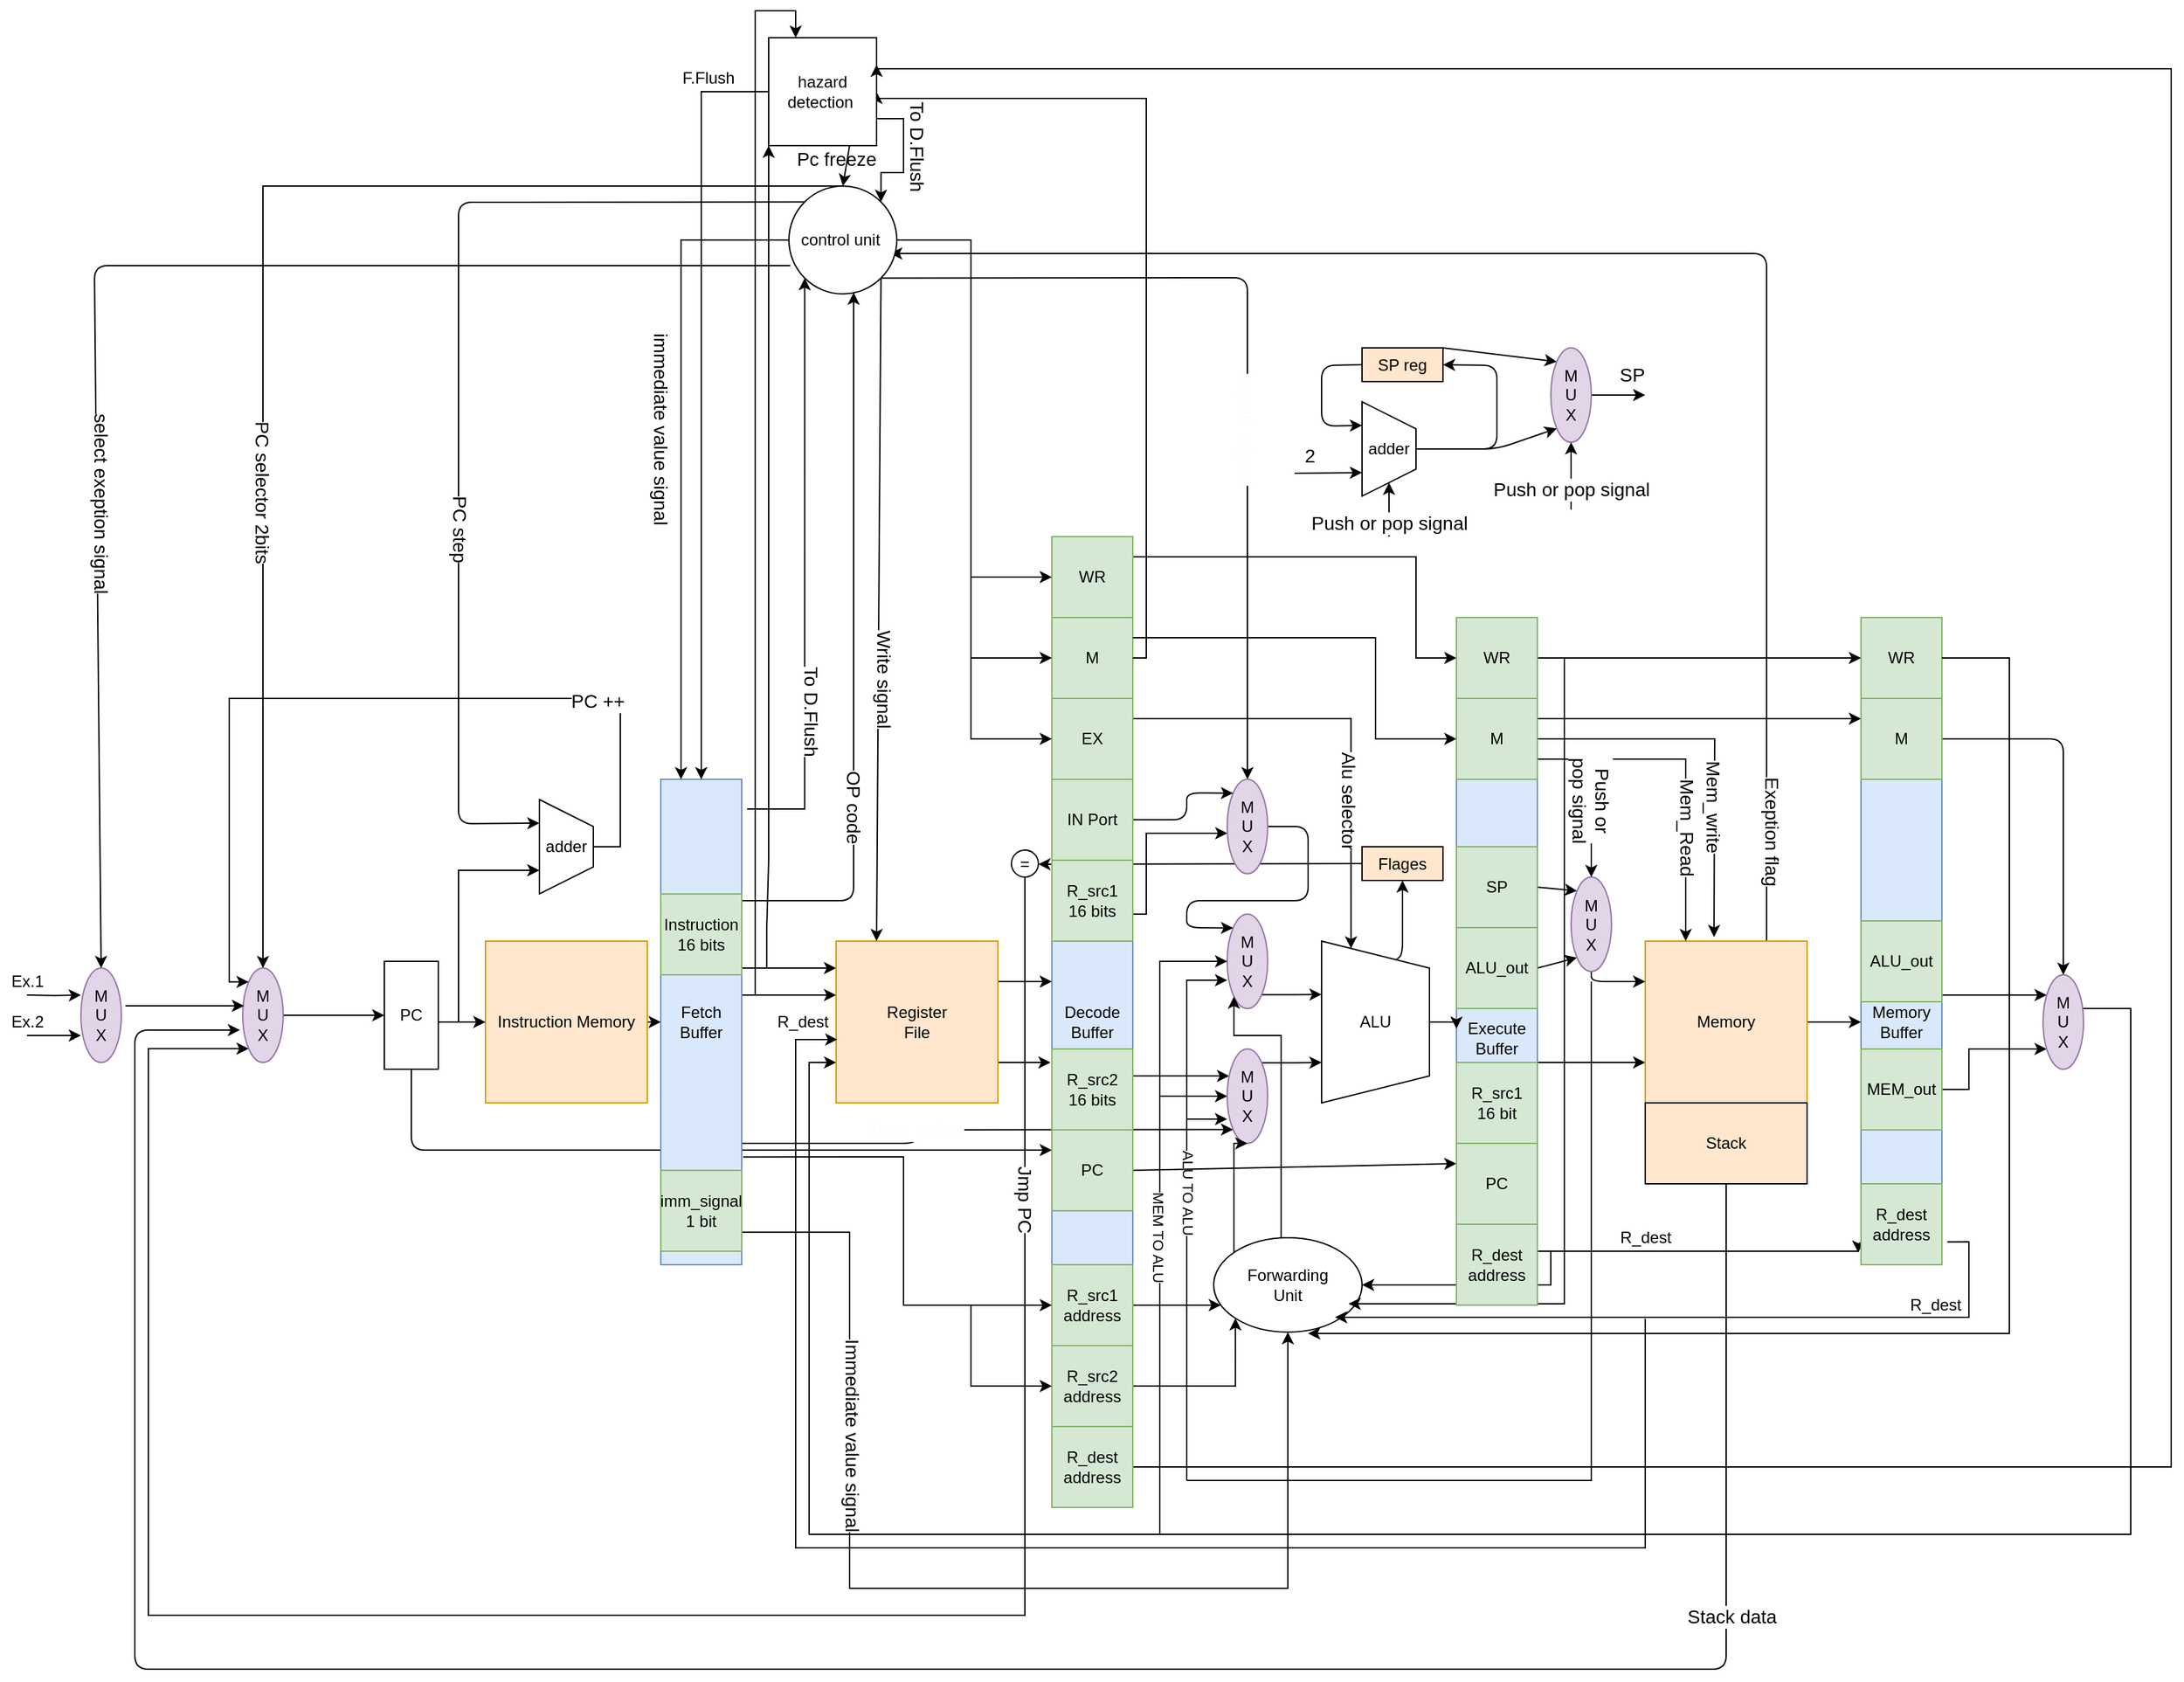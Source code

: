 <mxfile>
    <diagram id="UJL6824CqROOyuCpoqxd" name="Page-1">
        <mxGraphModel dx="753" dy="1568" grid="1" gridSize="10" guides="1" tooltips="1" connect="1" arrows="1" fold="1" page="1" pageScale="1" pageWidth="850" pageHeight="1100" background="none" math="0" shadow="0">
            <root>
                <mxCell id="0"/>
                <mxCell id="1" parent="0"/>
                <mxCell id="RfPPVsYAJoz4dsqOc-ON-9" style="edgeStyle=orthogonalEdgeStyle;rounded=0;orthogonalLoop=1;jettySize=auto;html=1;entryX=0;entryY=0.5;entryDx=0;entryDy=0;" parent="1" source="RfPPVsYAJoz4dsqOc-ON-1" target="RfPPVsYAJoz4dsqOc-ON-8" edge="1">
                    <mxGeometry relative="1" as="geometry"/>
                </mxCell>
                <mxCell id="RfPPVsYAJoz4dsqOc-ON-1" value="&lt;font color=&quot;#000000&quot;&gt;Instruction Memory&lt;/font&gt;" style="whiteSpace=wrap;html=1;aspect=fixed;fillColor=#ffe6cc;strokeColor=#d79b00;" parent="1" vertex="1">
                    <mxGeometry x="480" y="460" width="120" height="120" as="geometry"/>
                </mxCell>
                <mxCell id="RfPPVsYAJoz4dsqOc-ON-5" style="edgeStyle=orthogonalEdgeStyle;rounded=0;orthogonalLoop=1;jettySize=auto;html=1;entryX=0;entryY=0.5;entryDx=0;entryDy=0;" parent="1" source="RfPPVsYAJoz4dsqOc-ON-4" target="RfPPVsYAJoz4dsqOc-ON-1" edge="1">
                    <mxGeometry relative="1" as="geometry">
                        <Array as="points">
                            <mxPoint x="460" y="520"/>
                            <mxPoint x="460" y="520"/>
                        </Array>
                    </mxGeometry>
                </mxCell>
                <mxCell id="85" style="edgeStyle=none;html=1;exitX=1;exitY=0.5;exitDx=0;exitDy=0;entryX=0;entryY=0.25;entryDx=0;entryDy=0;" edge="1" parent="1" source="RfPPVsYAJoz4dsqOc-ON-4" target="84">
                    <mxGeometry relative="1" as="geometry">
                        <Array as="points">
                            <mxPoint x="425" y="615"/>
                        </Array>
                    </mxGeometry>
                </mxCell>
                <mxCell id="RfPPVsYAJoz4dsqOc-ON-4" value="PC" style="rounded=0;whiteSpace=wrap;html=1;direction=south;" parent="1" vertex="1">
                    <mxGeometry x="405" y="475" width="40" height="80" as="geometry"/>
                </mxCell>
                <mxCell id="RfPPVsYAJoz4dsqOc-ON-34" value="" style="edgeStyle=orthogonalEdgeStyle;rounded=0;orthogonalLoop=1;jettySize=auto;html=1;" parent="1" source="RfPPVsYAJoz4dsqOc-ON-8" target="RfPPVsYAJoz4dsqOc-ON-13" edge="1">
                    <mxGeometry relative="1" as="geometry">
                        <Array as="points">
                            <mxPoint x="720" y="480"/>
                            <mxPoint x="720" y="480"/>
                        </Array>
                    </mxGeometry>
                </mxCell>
                <mxCell id="RfPPVsYAJoz4dsqOc-ON-35" value="" style="edgeStyle=orthogonalEdgeStyle;rounded=0;orthogonalLoop=1;jettySize=auto;html=1;" parent="1" source="RfPPVsYAJoz4dsqOc-ON-8" target="RfPPVsYAJoz4dsqOc-ON-13" edge="1">
                    <mxGeometry relative="1" as="geometry">
                        <Array as="points">
                            <mxPoint x="710" y="500"/>
                            <mxPoint x="710" y="500"/>
                        </Array>
                    </mxGeometry>
                </mxCell>
                <mxCell id="eisTL26Y4feQtT8YzyBo-103" style="edgeStyle=orthogonalEdgeStyle;rounded=0;orthogonalLoop=1;jettySize=auto;html=1;exitX=1.067;exitY=0.061;exitDx=0;exitDy=0;endArrow=classic;endFill=1;entryX=0;entryY=1;entryDx=0;entryDy=0;exitPerimeter=0;" parent="1" source="RfPPVsYAJoz4dsqOc-ON-8" target="eisTL26Y4feQtT8YzyBo-77" edge="1">
                    <mxGeometry relative="1" as="geometry">
                        <mxPoint x="800" as="targetPoint"/>
                        <Array as="points">
                            <mxPoint x="717" y="362"/>
                        </Array>
                    </mxGeometry>
                </mxCell>
                <mxCell id="18" value="&lt;span style=&quot;font-size: 14px&quot;&gt;To D.Flush&lt;/span&gt;" style="edgeLabel;html=1;align=center;verticalAlign=middle;resizable=0;points=[];rotation=90;" vertex="1" connectable="0" parent="eisTL26Y4feQtT8YzyBo-103">
                    <mxGeometry x="-0.591" y="2" relative="1" as="geometry">
                        <mxPoint x="7" y="-26" as="offset"/>
                    </mxGeometry>
                </mxCell>
                <mxCell id="24" style="edgeStyle=none;html=1;exitX=1;exitY=0.25;exitDx=0;exitDy=0;entryX=0.6;entryY=0.988;entryDx=0;entryDy=0;entryPerimeter=0;" edge="1" parent="1" source="RfPPVsYAJoz4dsqOc-ON-8" target="eisTL26Y4feQtT8YzyBo-77">
                    <mxGeometry relative="1" as="geometry">
                        <Array as="points">
                            <mxPoint x="753" y="430"/>
                        </Array>
                    </mxGeometry>
                </mxCell>
                <mxCell id="25" value="&lt;font style=&quot;font-size: 14px&quot;&gt;OP code&lt;/font&gt;" style="edgeLabel;html=1;align=center;verticalAlign=middle;resizable=0;points=[];rotation=90;" vertex="1" connectable="0" parent="24">
                    <mxGeometry x="-0.386" relative="1" as="geometry">
                        <mxPoint y="11" as="offset"/>
                    </mxGeometry>
                </mxCell>
                <mxCell id="41" style="edgeStyle=none;html=1;exitX=1;exitY=0.75;exitDx=0;exitDy=0;entryX=0;entryY=1;entryDx=0;entryDy=0;" edge="1" parent="1" source="RfPPVsYAJoz4dsqOc-ON-8" target="j_qc3P-5auPdPMbNX9wX-20">
                    <mxGeometry relative="1" as="geometry">
                        <Array as="points">
                            <mxPoint x="800" y="610"/>
                            <mxPoint x="800" y="600"/>
                        </Array>
                    </mxGeometry>
                </mxCell>
                <mxCell id="57" value="&lt;font color=&quot;#fcfcfc&quot; style=&quot;font-size: 14px&quot;&gt;Imm_value&lt;/font&gt;" style="edgeLabel;html=1;align=center;verticalAlign=middle;resizable=0;points=[];" vertex="1" connectable="0" parent="41">
                    <mxGeometry x="-0.375" y="-3" relative="1" as="geometry">
                        <mxPoint x="13" y="-13" as="offset"/>
                    </mxGeometry>
                </mxCell>
                <mxCell id="RfPPVsYAJoz4dsqOc-ON-8" value="&lt;div&gt;&lt;font color=&quot;#000000&quot;&gt;Fetch&lt;/font&gt;&lt;/div&gt;&lt;div&gt;&lt;font color=&quot;#000000&quot;&gt;Buffer&lt;/font&gt;&lt;/div&gt;" style="rounded=0;whiteSpace=wrap;html=1;fillColor=#dae8fc;strokeColor=#6c8ebf;" parent="1" vertex="1">
                    <mxGeometry x="610" y="340" width="60" height="360" as="geometry"/>
                </mxCell>
                <mxCell id="j_qc3P-5auPdPMbNX9wX-24" value="" style="edgeStyle=orthogonalEdgeStyle;rounded=0;orthogonalLoop=1;jettySize=auto;html=1;" parent="1" source="RfPPVsYAJoz4dsqOc-ON-10" target="j_qc3P-5auPdPMbNX9wX-20" edge="1">
                    <mxGeometry relative="1" as="geometry">
                        <Array as="points">
                            <mxPoint x="970" y="560"/>
                            <mxPoint x="970" y="560"/>
                        </Array>
                    </mxGeometry>
                </mxCell>
                <mxCell id="j_qc3P-5auPdPMbNX9wX-25" value="" style="edgeStyle=orthogonalEdgeStyle;rounded=0;orthogonalLoop=1;jettySize=auto;html=1;" parent="1" source="RfPPVsYAJoz4dsqOc-ON-10" target="58" edge="1">
                    <mxGeometry relative="1" as="geometry">
                        <Array as="points">
                            <mxPoint x="970" y="440"/>
                            <mxPoint x="970" y="380"/>
                        </Array>
                        <mxPoint x="1010" y="390" as="targetPoint"/>
                    </mxGeometry>
                </mxCell>
                <mxCell id="RfPPVsYAJoz4dsqOc-ON-10" value="&lt;div&gt;&lt;font color=&quot;#000000&quot;&gt;Decode&lt;br&gt;&lt;/font&gt;&lt;/div&gt;&lt;div&gt;&lt;font color=&quot;#000000&quot;&gt;Buffer&lt;/font&gt;&lt;/div&gt;" style="rounded=0;whiteSpace=wrap;html=1;fillColor=#dae8fc;strokeColor=#6c8ebf;" parent="1" vertex="1">
                    <mxGeometry x="900" y="340" width="60" height="360" as="geometry"/>
                </mxCell>
                <mxCell id="j_qc3P-5auPdPMbNX9wX-48" value="" style="edgeStyle=orthogonalEdgeStyle;rounded=0;orthogonalLoop=1;jettySize=auto;html=1;" parent="1" source="RfPPVsYAJoz4dsqOc-ON-11" target="j_qc3P-5auPdPMbNX9wX-45" edge="1">
                    <mxGeometry relative="1" as="geometry">
                        <Array as="points">
                            <mxPoint x="1290" y="550"/>
                            <mxPoint x="1290" y="550"/>
                        </Array>
                    </mxGeometry>
                </mxCell>
                <mxCell id="j_qc3P-5auPdPMbNX9wX-61" style="edgeStyle=orthogonalEdgeStyle;rounded=0;orthogonalLoop=1;jettySize=auto;html=1;exitX=1;exitY=1;exitDx=0;exitDy=0;entryX=-0.033;entryY=0.975;entryDx=0;entryDy=0;entryPerimeter=0;verticalAlign=middle;" parent="1" source="RfPPVsYAJoz4dsqOc-ON-11" target="RfPPVsYAJoz4dsqOc-ON-12" edge="1">
                    <mxGeometry relative="1" as="geometry">
                        <Array as="points">
                            <mxPoint x="1260" y="690"/>
                            <mxPoint x="1498" y="690"/>
                        </Array>
                    </mxGeometry>
                </mxCell>
                <mxCell id="RfPPVsYAJoz4dsqOc-ON-11" value="&lt;div&gt;&lt;font color=&quot;#000000&quot;&gt;&lt;br&gt;&lt;/font&gt;&lt;/div&gt;&lt;div&gt;&lt;font color=&quot;#000000&quot;&gt;Execute&lt;br&gt;&lt;/font&gt;&lt;/div&gt;&lt;div&gt;&lt;font color=&quot;#000000&quot;&gt;Buffer&lt;/font&gt;&lt;/div&gt;" style="rounded=0;whiteSpace=wrap;html=1;fillColor=#dae8fc;strokeColor=#6c8ebf;" parent="1" vertex="1">
                    <mxGeometry x="1200" y="340" width="60" height="370" as="geometry"/>
                </mxCell>
                <mxCell id="j_qc3P-5auPdPMbNX9wX-68" value="" style="edgeStyle=orthogonalEdgeStyle;rounded=0;orthogonalLoop=1;jettySize=auto;html=1;exitX=1;exitY=0.5;exitDx=0;exitDy=0;" parent="1" source="78" target="j_qc3P-5auPdPMbNX9wX-67" edge="1">
                    <mxGeometry relative="1" as="geometry">
                        <Array as="points">
                            <mxPoint x="1580" y="570"/>
                            <mxPoint x="1580" y="540"/>
                        </Array>
                    </mxGeometry>
                </mxCell>
                <mxCell id="j_qc3P-5auPdPMbNX9wX-69" value="" style="edgeStyle=orthogonalEdgeStyle;rounded=0;orthogonalLoop=1;jettySize=auto;html=1;" parent="1" source="RfPPVsYAJoz4dsqOc-ON-12" target="j_qc3P-5auPdPMbNX9wX-67" edge="1">
                    <mxGeometry relative="1" as="geometry">
                        <Array as="points">
                            <mxPoint x="1590" y="500"/>
                            <mxPoint x="1590" y="500"/>
                        </Array>
                    </mxGeometry>
                </mxCell>
                <mxCell id="RfPPVsYAJoz4dsqOc-ON-12" value="&lt;div&gt;&lt;font color=&quot;#000000&quot;&gt;Memory&lt;/font&gt;&lt;/div&gt;&lt;div&gt;&lt;font color=&quot;#000000&quot;&gt;Buffer&lt;/font&gt;&lt;/div&gt;" style="rounded=0;whiteSpace=wrap;html=1;fillColor=#dae8fc;strokeColor=#6c8ebf;" parent="1" vertex="1">
                    <mxGeometry x="1500" y="340" width="60" height="360" as="geometry"/>
                </mxCell>
                <mxCell id="RfPPVsYAJoz4dsqOc-ON-15" style="edgeStyle=orthogonalEdgeStyle;rounded=0;orthogonalLoop=1;jettySize=auto;html=1;exitX=1;exitY=0.75;exitDx=0;exitDy=0;" parent="1" source="RfPPVsYAJoz4dsqOc-ON-13" edge="1">
                    <mxGeometry relative="1" as="geometry">
                        <mxPoint x="899" y="550" as="targetPoint"/>
                    </mxGeometry>
                </mxCell>
                <mxCell id="RfPPVsYAJoz4dsqOc-ON-16" style="edgeStyle=orthogonalEdgeStyle;rounded=0;orthogonalLoop=1;jettySize=auto;html=1;exitX=1;exitY=0.25;exitDx=0;exitDy=0;" parent="1" source="RfPPVsYAJoz4dsqOc-ON-13" edge="1">
                    <mxGeometry relative="1" as="geometry">
                        <mxPoint x="900" y="490" as="targetPoint"/>
                    </mxGeometry>
                </mxCell>
                <mxCell id="eisTL26Y4feQtT8YzyBo-145" style="edgeStyle=orthogonalEdgeStyle;rounded=0;orthogonalLoop=1;jettySize=auto;html=1;endArrow=classic;endFill=1;entryX=0;entryY=0.75;entryDx=0;entryDy=0;" parent="1" source="j_qc3P-5auPdPMbNX9wX-67" target="RfPPVsYAJoz4dsqOc-ON-13" edge="1">
                    <mxGeometry relative="1" as="geometry">
                        <mxPoint x="1700" y="510" as="sourcePoint"/>
                        <Array as="points">
                            <mxPoint x="1700" y="510"/>
                            <mxPoint x="1700" y="900"/>
                            <mxPoint x="720" y="900"/>
                            <mxPoint x="720" y="550"/>
                        </Array>
                    </mxGeometry>
                </mxCell>
                <mxCell id="RfPPVsYAJoz4dsqOc-ON-13" value="&lt;div&gt;&lt;font color=&quot;#000000&quot;&gt;Register&lt;/font&gt;&lt;/div&gt;&lt;div&gt;&lt;font color=&quot;#000000&quot;&gt; File&lt;/font&gt;&lt;/div&gt;" style="whiteSpace=wrap;html=1;aspect=fixed;fillColor=#ffe6cc;strokeColor=#d79b00;" parent="1" vertex="1">
                    <mxGeometry x="740" y="460" width="120" height="120" as="geometry"/>
                </mxCell>
                <mxCell id="j_qc3P-5auPdPMbNX9wX-4" value="=" style="ellipse;whiteSpace=wrap;html=1;aspect=fixed;" parent="1" vertex="1">
                    <mxGeometry x="870" y="392.5" width="20" height="20" as="geometry"/>
                </mxCell>
                <mxCell id="eisTL26Y4feQtT8YzyBo-121" style="edgeStyle=orthogonalEdgeStyle;rounded=0;orthogonalLoop=1;jettySize=auto;html=1;exitX=1;exitY=0.933;exitDx=0;exitDy=0;endArrow=classic;endFill=1;entryX=0.5;entryY=1;entryDx=0;entryDy=0;exitPerimeter=0;" parent="1" source="RfPPVsYAJoz4dsqOc-ON-8" target="j_qc3P-5auPdPMbNX9wX-28" edge="1">
                    <mxGeometry relative="1" as="geometry">
                        <mxPoint x="1080" y="860" as="targetPoint"/>
                        <Array as="points">
                            <mxPoint x="750" y="676"/>
                            <mxPoint x="750" y="940"/>
                            <mxPoint x="1075" y="940"/>
                        </Array>
                    </mxGeometry>
                </mxCell>
                <mxCell id="17" value="&lt;font style=&quot;font-size: 14px&quot;&gt;Immediate value signal&lt;/font&gt;" style="edgeLabel;html=1;align=center;verticalAlign=middle;resizable=0;points=[];rotation=90;" vertex="1" connectable="0" parent="eisTL26Y4feQtT8YzyBo-121">
                    <mxGeometry x="-0.795" y="-2" relative="1" as="geometry">
                        <mxPoint x="4" y="142" as="offset"/>
                    </mxGeometry>
                </mxCell>
                <mxCell id="eisTL26Y4feQtT8YzyBo-161" style="edgeStyle=orthogonalEdgeStyle;rounded=0;orthogonalLoop=1;jettySize=auto;html=1;exitX=1;exitY=0.25;exitDx=0;exitDy=0;entryX=0;entryY=0.75;entryDx=0;entryDy=0;endArrow=classic;endFill=1;" parent="1" source="j_qc3P-5auPdPMbNX9wX-14" target="j_qc3P-5auPdPMbNX9wX-18" edge="1">
                    <mxGeometry relative="1" as="geometry"/>
                </mxCell>
                <mxCell id="50" value="&lt;font style=&quot;font-size: 14px&quot;&gt;Alu selector&lt;/font&gt;" style="edgeLabel;html=1;align=center;verticalAlign=middle;resizable=0;points=[];rotation=90;" vertex="1" connectable="0" parent="eisTL26Y4feQtT8YzyBo-161">
                    <mxGeometry x="0.371" y="-3" relative="1" as="geometry">
                        <mxPoint x="1" y="-6" as="offset"/>
                    </mxGeometry>
                </mxCell>
                <mxCell id="j_qc3P-5auPdPMbNX9wX-14" value="&lt;font color=&quot;#000000&quot;&gt;EX&lt;/font&gt;" style="whiteSpace=wrap;html=1;aspect=fixed;fillColor=#d5e8d4;strokeColor=#82b366;" parent="1" vertex="1">
                    <mxGeometry x="900" y="280" width="60" height="60" as="geometry"/>
                </mxCell>
                <mxCell id="eisTL26Y4feQtT8YzyBo-57" style="edgeStyle=orthogonalEdgeStyle;rounded=0;orthogonalLoop=1;jettySize=auto;html=1;exitX=1;exitY=0.25;exitDx=0;exitDy=0;endArrow=classic;endFill=1;entryX=0;entryY=0.5;entryDx=0;entryDy=0;" parent="1" source="j_qc3P-5auPdPMbNX9wX-15" target="j_qc3P-5auPdPMbNX9wX-53" edge="1">
                    <mxGeometry relative="1" as="geometry">
                        <mxPoint x="1041.447" y="120" as="targetPoint"/>
                        <Array as="points">
                            <mxPoint x="1170" y="175"/>
                            <mxPoint x="1170" y="250"/>
                        </Array>
                    </mxGeometry>
                </mxCell>
                <mxCell id="j_qc3P-5auPdPMbNX9wX-15" value="&lt;font color=&quot;#000000&quot;&gt;WR&lt;/font&gt;" style="whiteSpace=wrap;html=1;aspect=fixed;fillColor=#d5e8d4;strokeColor=#82b366;" parent="1" vertex="1">
                    <mxGeometry x="900" y="160" width="60" height="60" as="geometry"/>
                </mxCell>
                <mxCell id="j_qc3P-5auPdPMbNX9wX-16" value="&lt;font color=&quot;#000000&quot;&gt;M&lt;/font&gt;" style="whiteSpace=wrap;html=1;aspect=fixed;fillColor=#d5e8d4;strokeColor=#82b366;" parent="1" vertex="1">
                    <mxGeometry x="900" y="220" width="60" height="60" as="geometry"/>
                </mxCell>
                <mxCell id="j_qc3P-5auPdPMbNX9wX-46" value="" style="edgeStyle=orthogonalEdgeStyle;rounded=0;orthogonalLoop=1;jettySize=auto;html=1;" parent="1" source="j_qc3P-5auPdPMbNX9wX-18" target="RfPPVsYAJoz4dsqOc-ON-11" edge="1">
                    <mxGeometry relative="1" as="geometry"/>
                </mxCell>
                <mxCell id="30" style="edgeStyle=none;html=1;exitX=0;exitY=0.25;exitDx=0;exitDy=0;entryX=0.5;entryY=1;entryDx=0;entryDy=0;" edge="1" parent="1" source="j_qc3P-5auPdPMbNX9wX-18" target="29">
                    <mxGeometry relative="1" as="geometry">
                        <Array as="points">
                            <mxPoint x="1160" y="470"/>
                        </Array>
                    </mxGeometry>
                </mxCell>
                <mxCell id="j_qc3P-5auPdPMbNX9wX-18" value="ALU" style="shape=trapezoid;perimeter=trapezoidPerimeter;whiteSpace=wrap;html=1;fixedSize=1;direction=south;" parent="1" vertex="1">
                    <mxGeometry x="1100" y="460" width="80" height="120" as="geometry"/>
                </mxCell>
                <mxCell id="eisTL26Y4feQtT8YzyBo-156" style="edgeStyle=orthogonalEdgeStyle;rounded=0;orthogonalLoop=1;jettySize=auto;html=1;exitX=1;exitY=1;exitDx=0;exitDy=0;entryX=0.33;entryY=1;entryDx=0;entryDy=0;entryPerimeter=0;endArrow=classic;endFill=1;" parent="1" source="j_qc3P-5auPdPMbNX9wX-19" target="j_qc3P-5auPdPMbNX9wX-18" edge="1">
                    <mxGeometry relative="1" as="geometry"/>
                </mxCell>
                <mxCell id="j_qc3P-5auPdPMbNX9wX-19" value="&lt;div&gt;&lt;font color=&quot;#000000&quot;&gt;M&lt;/font&gt;&lt;/div&gt;&lt;div&gt;&lt;font color=&quot;#000000&quot;&gt;U&lt;/font&gt;&lt;/div&gt;&lt;div&gt;&lt;font color=&quot;#000000&quot;&gt;X&lt;/font&gt;&lt;/div&gt;" style="ellipse;whiteSpace=wrap;html=1;fillColor=#e1d5e7;strokeColor=#9673a6;" parent="1" vertex="1">
                    <mxGeometry x="1030" y="440" width="30" height="70" as="geometry"/>
                </mxCell>
                <mxCell id="eisTL26Y4feQtT8YzyBo-154" style="edgeStyle=orthogonalEdgeStyle;rounded=0;orthogonalLoop=1;jettySize=auto;html=1;exitX=1;exitY=0;exitDx=0;exitDy=0;entryX=0.75;entryY=1;entryDx=0;entryDy=0;endArrow=classic;endFill=1;" parent="1" source="j_qc3P-5auPdPMbNX9wX-20" target="j_qc3P-5auPdPMbNX9wX-18" edge="1">
                    <mxGeometry relative="1" as="geometry"/>
                </mxCell>
                <mxCell id="j_qc3P-5auPdPMbNX9wX-20" value="&lt;div&gt;&lt;font color=&quot;#000000&quot;&gt;M&lt;/font&gt;&lt;/div&gt;&lt;div&gt;&lt;font color=&quot;#000000&quot;&gt;U&lt;/font&gt;&lt;/div&gt;&lt;div&gt;&lt;font color=&quot;#000000&quot;&gt;X&lt;/font&gt;&lt;/div&gt;" style="ellipse;whiteSpace=wrap;html=1;fillColor=#e1d5e7;strokeColor=#9673a6;" parent="1" vertex="1">
                    <mxGeometry x="1030" y="540" width="30" height="70" as="geometry"/>
                </mxCell>
                <mxCell id="j_qc3P-5auPdPMbNX9wX-29" style="edgeStyle=orthogonalEdgeStyle;rounded=0;orthogonalLoop=1;jettySize=auto;html=1;exitX=0.5;exitY=0;exitDx=0;exitDy=0;" parent="1" source="j_qc3P-5auPdPMbNX9wX-28" target="j_qc3P-5auPdPMbNX9wX-19" edge="1">
                    <mxGeometry relative="1" as="geometry">
                        <Array as="points">
                            <mxPoint x="1070" y="680"/>
                            <mxPoint x="1070" y="530"/>
                            <mxPoint x="1035" y="530"/>
                        </Array>
                    </mxGeometry>
                </mxCell>
                <mxCell id="j_qc3P-5auPdPMbNX9wX-30" style="edgeStyle=orthogonalEdgeStyle;rounded=0;orthogonalLoop=1;jettySize=auto;html=1;exitX=0;exitY=0;exitDx=0;exitDy=0;entryX=0.5;entryY=1;entryDx=0;entryDy=0;" parent="1" source="j_qc3P-5auPdPMbNX9wX-28" target="j_qc3P-5auPdPMbNX9wX-20" edge="1">
                    <mxGeometry relative="1" as="geometry">
                        <Array as="points">
                            <mxPoint x="1035" y="690"/>
                        </Array>
                    </mxGeometry>
                </mxCell>
                <mxCell id="j_qc3P-5auPdPMbNX9wX-28" value="&lt;div&gt;Forwarding&lt;/div&gt;&lt;div&gt;Unit&lt;br&gt;&lt;/div&gt;" style="ellipse;whiteSpace=wrap;html=1;" parent="1" vertex="1">
                    <mxGeometry x="1020" y="680" width="110" height="70" as="geometry"/>
                </mxCell>
                <mxCell id="j_qc3P-5auPdPMbNX9wX-32" value="" style="endArrow=none;html=1;rounded=0;" parent="1" edge="1">
                    <mxGeometry width="50" height="50" relative="1" as="geometry">
                        <mxPoint x="1000" y="860" as="sourcePoint"/>
                        <mxPoint x="1300" y="490" as="targetPoint"/>
                        <Array as="points">
                            <mxPoint x="1300" y="860"/>
                        </Array>
                    </mxGeometry>
                </mxCell>
                <mxCell id="j_qc3P-5auPdPMbNX9wX-33" value="" style="endArrow=classic;html=1;rounded=0;entryX=0;entryY=0.5;entryDx=0;entryDy=0;" parent="1" target="j_qc3P-5auPdPMbNX9wX-19" edge="1">
                    <mxGeometry width="50" height="50" relative="1" as="geometry">
                        <mxPoint x="980" y="900" as="sourcePoint"/>
                        <mxPoint x="980" y="480" as="targetPoint"/>
                        <Array as="points">
                            <mxPoint x="980" y="520"/>
                            <mxPoint x="980" y="475"/>
                        </Array>
                    </mxGeometry>
                </mxCell>
                <mxCell id="19" value="MEM TO ALU" style="edgeLabel;html=1;align=center;verticalAlign=middle;resizable=0;points=[];rotation=90;" vertex="1" connectable="0" parent="j_qc3P-5auPdPMbNX9wX-33">
                    <mxGeometry x="-0.07" y="1" relative="1" as="geometry">
                        <mxPoint as="offset"/>
                    </mxGeometry>
                </mxCell>
                <mxCell id="j_qc3P-5auPdPMbNX9wX-34" value="" style="endArrow=classic;html=1;rounded=0;entryX=0;entryY=0.5;entryDx=0;entryDy=0;" parent="1" target="j_qc3P-5auPdPMbNX9wX-20" edge="1">
                    <mxGeometry width="50" height="50" relative="1" as="geometry">
                        <mxPoint x="980" y="575" as="sourcePoint"/>
                        <mxPoint x="1120" y="580" as="targetPoint"/>
                    </mxGeometry>
                </mxCell>
                <mxCell id="j_qc3P-5auPdPMbNX9wX-36" value="" style="endArrow=classic;html=1;rounded=0;entryX=0;entryY=0.7;entryDx=0;entryDy=0;entryPerimeter=0;" parent="1" target="j_qc3P-5auPdPMbNX9wX-19" edge="1">
                    <mxGeometry width="50" height="50" relative="1" as="geometry">
                        <mxPoint x="1000" y="860" as="sourcePoint"/>
                        <mxPoint x="1000" y="490" as="targetPoint"/>
                        <Array as="points">
                            <mxPoint x="1000" y="489"/>
                        </Array>
                    </mxGeometry>
                </mxCell>
                <mxCell id="20" value="ALU TO ALU" style="edgeLabel;html=1;align=center;verticalAlign=middle;resizable=0;points=[];rotation=90;" vertex="1" connectable="0" parent="j_qc3P-5auPdPMbNX9wX-36">
                    <mxGeometry x="0.067" y="-1" relative="1" as="geometry">
                        <mxPoint as="offset"/>
                    </mxGeometry>
                </mxCell>
                <mxCell id="j_qc3P-5auPdPMbNX9wX-37" value="" style="endArrow=classic;html=1;rounded=0;entryX=0;entryY=0.743;entryDx=0;entryDy=0;entryPerimeter=0;" parent="1" target="j_qc3P-5auPdPMbNX9wX-20" edge="1">
                    <mxGeometry width="50" height="50" relative="1" as="geometry">
                        <mxPoint x="1000" y="592" as="sourcePoint"/>
                        <mxPoint x="1020" y="600" as="targetPoint"/>
                    </mxGeometry>
                </mxCell>
                <mxCell id="j_qc3P-5auPdPMbNX9wX-43" style="edgeStyle=orthogonalEdgeStyle;rounded=0;orthogonalLoop=1;jettySize=auto;html=1;exitX=1;exitY=0.5;exitDx=0;exitDy=0;entryX=0;entryY=1;entryDx=0;entryDy=0;" parent="1" source="j_qc3P-5auPdPMbNX9wX-39" target="j_qc3P-5auPdPMbNX9wX-28" edge="1">
                    <mxGeometry relative="1" as="geometry"/>
                </mxCell>
                <mxCell id="j_qc3P-5auPdPMbNX9wX-39" value="&lt;font color=&quot;#000000&quot;&gt;R_src2&lt;br&gt;&lt;/font&gt;&lt;span style=&quot;color: rgb(0 , 0 , 0)&quot;&gt;address&lt;/span&gt;&lt;font color=&quot;#000000&quot;&gt;&lt;br&gt;&lt;/font&gt;" style="whiteSpace=wrap;html=1;aspect=fixed;fillColor=#d5e8d4;strokeColor=#82b366;" parent="1" vertex="1">
                    <mxGeometry x="900" y="760" width="60" height="60" as="geometry"/>
                </mxCell>
                <mxCell id="j_qc3P-5auPdPMbNX9wX-42" value="" style="edgeStyle=orthogonalEdgeStyle;rounded=0;orthogonalLoop=1;jettySize=auto;html=1;" parent="1" source="j_qc3P-5auPdPMbNX9wX-40" target="j_qc3P-5auPdPMbNX9wX-28" edge="1">
                    <mxGeometry relative="1" as="geometry">
                        <Array as="points">
                            <mxPoint x="1020" y="740"/>
                            <mxPoint x="1020" y="740"/>
                        </Array>
                    </mxGeometry>
                </mxCell>
                <mxCell id="j_qc3P-5auPdPMbNX9wX-40" value="&lt;font color=&quot;#000000&quot;&gt;R_src1&lt;br&gt;address&lt;br&gt;&lt;/font&gt;" style="whiteSpace=wrap;html=1;aspect=fixed;fillColor=#d5e8d4;strokeColor=#82b366;" parent="1" vertex="1">
                    <mxGeometry x="900" y="700" width="60" height="60" as="geometry"/>
                </mxCell>
                <mxCell id="j_qc3P-5auPdPMbNX9wX-41" value="" style="endArrow=classic;html=1;rounded=0;entryX=0;entryY=0.5;entryDx=0;entryDy=0;exitX=1.017;exitY=0.778;exitDx=0;exitDy=0;exitPerimeter=0;" parent="1" source="RfPPVsYAJoz4dsqOc-ON-8" target="j_qc3P-5auPdPMbNX9wX-40" edge="1">
                    <mxGeometry width="50" height="50" relative="1" as="geometry">
                        <mxPoint x="710" y="620" as="sourcePoint"/>
                        <mxPoint x="1020" y="670" as="targetPoint"/>
                        <Array as="points">
                            <mxPoint x="790" y="620"/>
                            <mxPoint x="790" y="730"/>
                        </Array>
                    </mxGeometry>
                </mxCell>
                <mxCell id="j_qc3P-5auPdPMbNX9wX-44" value="" style="endArrow=classic;html=1;rounded=0;entryX=0;entryY=0.5;entryDx=0;entryDy=0;" parent="1" target="j_qc3P-5auPdPMbNX9wX-39" edge="1">
                    <mxGeometry width="50" height="50" relative="1" as="geometry">
                        <mxPoint x="840" y="730" as="sourcePoint"/>
                        <mxPoint x="1020" y="670" as="targetPoint"/>
                        <Array as="points">
                            <mxPoint x="840" y="790"/>
                        </Array>
                    </mxGeometry>
                </mxCell>
                <mxCell id="j_qc3P-5auPdPMbNX9wX-49" value="" style="edgeStyle=orthogonalEdgeStyle;rounded=0;orthogonalLoop=1;jettySize=auto;html=1;" parent="1" source="j_qc3P-5auPdPMbNX9wX-45" target="RfPPVsYAJoz4dsqOc-ON-12" edge="1">
                    <mxGeometry relative="1" as="geometry"/>
                </mxCell>
                <mxCell id="48" style="edgeStyle=none;html=1;exitX=0.75;exitY=0;exitDx=0;exitDy=0;entryX=0.938;entryY=0.625;entryDx=0;entryDy=0;entryPerimeter=0;" edge="1" parent="1" source="j_qc3P-5auPdPMbNX9wX-45" target="eisTL26Y4feQtT8YzyBo-77">
                    <mxGeometry relative="1" as="geometry">
                        <Array as="points">
                            <mxPoint x="1430" y="-50"/>
                            <mxPoint x="1410" y="-50"/>
                        </Array>
                    </mxGeometry>
                </mxCell>
                <mxCell id="49" value="&lt;font style=&quot;font-size: 14px&quot;&gt;Exeption flag&lt;/font&gt;" style="edgeLabel;html=1;align=center;verticalAlign=middle;resizable=0;points=[];rotation=90;" vertex="1" connectable="0" parent="48">
                    <mxGeometry x="-0.821" y="-4" relative="1" as="geometry">
                        <mxPoint y="22" as="offset"/>
                    </mxGeometry>
                </mxCell>
                <mxCell id="j_qc3P-5auPdPMbNX9wX-45" value="&lt;font color=&quot;#000000&quot;&gt;Memory&lt;/font&gt;" style="whiteSpace=wrap;html=1;aspect=fixed;fillColor=#ffe6cc;strokeColor=#d79b00;" parent="1" vertex="1">
                    <mxGeometry x="1340" y="460" width="120" height="120" as="geometry"/>
                </mxCell>
                <mxCell id="j_qc3P-5auPdPMbNX9wX-56" value="" style="edgeStyle=orthogonalEdgeStyle;rounded=0;orthogonalLoop=1;jettySize=auto;html=1;" parent="1" source="j_qc3P-5auPdPMbNX9wX-53" target="j_qc3P-5auPdPMbNX9wX-55" edge="1">
                    <mxGeometry relative="1" as="geometry"/>
                </mxCell>
                <mxCell id="j_qc3P-5auPdPMbNX9wX-53" value="&lt;font color=&quot;#000000&quot;&gt;WR&lt;/font&gt;" style="whiteSpace=wrap;html=1;aspect=fixed;fillColor=#d5e8d4;strokeColor=#82b366;" parent="1" vertex="1">
                    <mxGeometry x="1200" y="220" width="60" height="60" as="geometry"/>
                </mxCell>
                <mxCell id="j_qc3P-5auPdPMbNX9wX-55" value="&lt;font color=&quot;#000000&quot;&gt;WR&lt;/font&gt;" style="whiteSpace=wrap;html=1;aspect=fixed;fillColor=#d5e8d4;strokeColor=#82b366;" parent="1" vertex="1">
                    <mxGeometry x="1500" y="220" width="60" height="60" as="geometry"/>
                </mxCell>
                <mxCell id="eisTL26Y4feQtT8YzyBo-124" style="edgeStyle=orthogonalEdgeStyle;rounded=0;orthogonalLoop=1;jettySize=auto;html=1;exitX=1;exitY=0.5;exitDx=0;exitDy=0;endArrow=classic;endFill=1;" parent="1" source="j_qc3P-5auPdPMbNX9wX-57" edge="1">
                    <mxGeometry relative="1" as="geometry">
                        <mxPoint x="1391" y="457" as="targetPoint"/>
                    </mxGeometry>
                </mxCell>
                <mxCell id="45" value="&lt;font style=&quot;font-size: 14px&quot;&gt;Mem_write&lt;/font&gt;" style="edgeLabel;html=1;align=center;verticalAlign=middle;resizable=0;points=[];rotation=90;" vertex="1" connectable="0" parent="eisTL26Y4feQtT8YzyBo-124">
                    <mxGeometry x="0.302" y="-1" relative="1" as="geometry">
                        <mxPoint as="offset"/>
                    </mxGeometry>
                </mxCell>
                <mxCell id="eisTL26Y4feQtT8YzyBo-125" style="edgeStyle=orthogonalEdgeStyle;rounded=0;orthogonalLoop=1;jettySize=auto;html=1;exitX=1;exitY=0.75;exitDx=0;exitDy=0;endArrow=classic;endFill=1;entryX=0.25;entryY=0;entryDx=0;entryDy=0;" parent="1" source="j_qc3P-5auPdPMbNX9wX-57" target="j_qc3P-5auPdPMbNX9wX-45" edge="1">
                    <mxGeometry relative="1" as="geometry">
                        <mxPoint x="1330" y="460" as="targetPoint"/>
                        <Array as="points">
                            <mxPoint x="1370" y="325"/>
                        </Array>
                    </mxGeometry>
                </mxCell>
                <mxCell id="44" value="&lt;font style=&quot;font-size: 14px&quot;&gt;Mem_Read&lt;/font&gt;" style="edgeLabel;html=1;align=center;verticalAlign=middle;resizable=0;points=[];rotation=90;" vertex="1" connectable="0" parent="eisTL26Y4feQtT8YzyBo-125">
                    <mxGeometry x="0.102" y="1" relative="1" as="geometry">
                        <mxPoint y="25" as="offset"/>
                    </mxGeometry>
                </mxCell>
                <mxCell id="82" style="edgeStyle=none;html=1;exitX=1;exitY=0.25;exitDx=0;exitDy=0;entryX=0;entryY=0.25;entryDx=0;entryDy=0;" edge="1" parent="1" source="j_qc3P-5auPdPMbNX9wX-57" target="81">
                    <mxGeometry relative="1" as="geometry"/>
                </mxCell>
                <mxCell id="j_qc3P-5auPdPMbNX9wX-57" value="&lt;font color=&quot;#000000&quot;&gt;M&lt;/font&gt;" style="whiteSpace=wrap;html=1;aspect=fixed;fillColor=#d5e8d4;strokeColor=#82b366;" parent="1" vertex="1">
                    <mxGeometry x="1200" y="280" width="60" height="60" as="geometry"/>
                </mxCell>
                <mxCell id="j_qc3P-5auPdPMbNX9wX-59" value="" style="endArrow=classic;html=1;rounded=0;" parent="1" edge="1">
                    <mxGeometry width="50" height="50" relative="1" as="geometry">
                        <mxPoint x="1280" y="250" as="sourcePoint"/>
                        <mxPoint x="1120" y="729" as="targetPoint"/>
                        <Array as="points">
                            <mxPoint x="1280" y="729"/>
                        </Array>
                    </mxGeometry>
                </mxCell>
                <mxCell id="j_qc3P-5auPdPMbNX9wX-62" value="" style="endArrow=classic;html=1;rounded=0;entryX=1;entryY=0.5;entryDx=0;entryDy=0;" parent="1" target="j_qc3P-5auPdPMbNX9wX-28" edge="1">
                    <mxGeometry width="50" height="50" relative="1" as="geometry">
                        <mxPoint x="1270" y="690" as="sourcePoint"/>
                        <mxPoint x="1240" y="570" as="targetPoint"/>
                        <Array as="points">
                            <mxPoint x="1270" y="715"/>
                        </Array>
                    </mxGeometry>
                </mxCell>
                <mxCell id="j_qc3P-5auPdPMbNX9wX-63" value="" style="endArrow=classic;html=1;rounded=0;exitX=1.067;exitY=0.953;exitDx=0;exitDy=0;exitPerimeter=0;" parent="1" source="RfPPVsYAJoz4dsqOc-ON-12" edge="1">
                    <mxGeometry width="50" height="50" relative="1" as="geometry">
                        <mxPoint x="1270" y="590" as="sourcePoint"/>
                        <mxPoint x="1110" y="739" as="targetPoint"/>
                        <Array as="points">
                            <mxPoint x="1580" y="683"/>
                            <mxPoint x="1580" y="739"/>
                        </Array>
                    </mxGeometry>
                </mxCell>
                <mxCell id="j_qc3P-5auPdPMbNX9wX-64" value="" style="endArrow=classic;html=1;rounded=0;exitX=1;exitY=0.5;exitDx=0;exitDy=0;" parent="1" source="j_qc3P-5auPdPMbNX9wX-55" edge="1">
                    <mxGeometry width="50" height="50" relative="1" as="geometry">
                        <mxPoint x="1280" y="620" as="sourcePoint"/>
                        <mxPoint x="1090" y="751" as="targetPoint"/>
                        <Array as="points">
                            <mxPoint x="1610" y="250"/>
                            <mxPoint x="1610" y="310"/>
                            <mxPoint x="1610" y="751"/>
                        </Array>
                    </mxGeometry>
                </mxCell>
                <mxCell id="j_qc3P-5auPdPMbNX9wX-66" value="" style="endArrow=classic;html=1;rounded=0;entryX=0.008;entryY=0.608;entryDx=0;entryDy=0;entryPerimeter=0;" parent="1" target="RfPPVsYAJoz4dsqOc-ON-13" edge="1">
                    <mxGeometry width="50" height="50" relative="1" as="geometry">
                        <mxPoint x="1340" y="740" as="sourcePoint"/>
                        <mxPoint x="720" y="540" as="targetPoint"/>
                        <Array as="points">
                            <mxPoint x="1340" y="910"/>
                            <mxPoint x="710" y="910"/>
                            <mxPoint x="710" y="533"/>
                        </Array>
                    </mxGeometry>
                </mxCell>
                <mxCell id="j_qc3P-5auPdPMbNX9wX-67" value="&lt;div&gt;&lt;font color=&quot;#000000&quot;&gt;M&lt;/font&gt;&lt;/div&gt;&lt;div&gt;&lt;font color=&quot;#000000&quot;&gt;U&lt;/font&gt;&lt;/div&gt;&lt;div&gt;&lt;font color=&quot;#000000&quot;&gt;X&lt;/font&gt;&lt;/div&gt;" style="ellipse;whiteSpace=wrap;html=1;fillColor=#e1d5e7;strokeColor=#9673a6;" parent="1" vertex="1">
                    <mxGeometry x="1635" y="485" width="30" height="70" as="geometry"/>
                </mxCell>
                <mxCell id="eisTL26Y4feQtT8YzyBo-158" value="" style="edgeStyle=orthogonalEdgeStyle;rounded=0;orthogonalLoop=1;jettySize=auto;html=1;endArrow=classic;endFill=1;" parent="1" source="eisTL26Y4feQtT8YzyBo-1" target="RfPPVsYAJoz4dsqOc-ON-4" edge="1">
                    <mxGeometry relative="1" as="geometry"/>
                </mxCell>
                <mxCell id="eisTL26Y4feQtT8YzyBo-162" style="edgeStyle=orthogonalEdgeStyle;rounded=0;orthogonalLoop=1;jettySize=auto;html=1;exitX=0.5;exitY=1;exitDx=0;exitDy=0;endArrow=classic;endFill=1;entryX=0;entryY=1;entryDx=0;entryDy=0;" parent="1" target="eisTL26Y4feQtT8YzyBo-1" edge="1" source="j_qc3P-5auPdPMbNX9wX-4">
                    <mxGeometry relative="1" as="geometry">
                        <mxPoint x="870" y="490" as="sourcePoint"/>
                        <Array as="points">
                            <mxPoint x="880" y="960"/>
                            <mxPoint x="230" y="960"/>
                            <mxPoint x="230" y="540"/>
                        </Array>
                    </mxGeometry>
                </mxCell>
                <mxCell id="36" value="&lt;font style=&quot;font-size: 14px&quot;&gt;Jmp PC&lt;/font&gt;" style="edgeLabel;html=1;align=center;verticalAlign=middle;resizable=0;points=[];rotation=90;" vertex="1" connectable="0" parent="eisTL26Y4feQtT8YzyBo-162">
                    <mxGeometry x="-0.957" y="2" relative="1" as="geometry">
                        <mxPoint x="-2" y="202" as="offset"/>
                    </mxGeometry>
                </mxCell>
                <mxCell id="eisTL26Y4feQtT8YzyBo-1" value="&lt;div&gt;&lt;font color=&quot;#000000&quot;&gt;M&lt;/font&gt;&lt;/div&gt;&lt;div&gt;&lt;font color=&quot;#000000&quot;&gt;U&lt;/font&gt;&lt;/div&gt;&lt;div&gt;&lt;font color=&quot;#000000&quot;&gt;X&lt;/font&gt;&lt;/div&gt;" style="ellipse;whiteSpace=wrap;html=1;fillColor=#e1d5e7;strokeColor=#9673a6;" parent="1" vertex="1">
                    <mxGeometry x="300" y="480" width="30" height="70" as="geometry"/>
                </mxCell>
                <mxCell id="eisTL26Y4feQtT8YzyBo-30" style="edgeStyle=orthogonalEdgeStyle;rounded=0;orthogonalLoop=1;jettySize=auto;html=1;exitX=0.75;exitY=1;exitDx=0;exitDy=0;endArrow=classic;endFill=1;entryX=0.75;entryY=1;entryDx=0;entryDy=0;" parent="1" target="eisTL26Y4feQtT8YzyBo-28" edge="1">
                    <mxGeometry relative="1" as="geometry">
                        <mxPoint x="460" y="520" as="sourcePoint"/>
                        <Array as="points">
                            <mxPoint x="460" y="408"/>
                        </Array>
                    </mxGeometry>
                </mxCell>
                <mxCell id="eisTL26Y4feQtT8YzyBo-28" value="adder" style="shape=trapezoid;perimeter=trapezoidPerimeter;whiteSpace=wrap;html=1;fixedSize=1;direction=south;" parent="1" vertex="1">
                    <mxGeometry x="520" y="355" width="40" height="70" as="geometry"/>
                </mxCell>
                <mxCell id="eisTL26Y4feQtT8YzyBo-35" style="edgeStyle=orthogonalEdgeStyle;rounded=0;orthogonalLoop=1;jettySize=auto;html=1;endArrow=classic;endFill=1;entryX=0;entryY=0;entryDx=0;entryDy=0;exitX=0.5;exitY=0;exitDx=0;exitDy=0;" parent="1" source="eisTL26Y4feQtT8YzyBo-28" target="eisTL26Y4feQtT8YzyBo-1" edge="1">
                    <mxGeometry relative="1" as="geometry">
                        <mxPoint x="240" y="500" as="targetPoint"/>
                        <Array as="points">
                            <mxPoint x="580" y="390"/>
                            <mxPoint x="580" y="280"/>
                            <mxPoint x="290" y="280"/>
                            <mxPoint x="290" y="490"/>
                        </Array>
                    </mxGeometry>
                </mxCell>
                <mxCell id="11" value="&lt;font style=&quot;font-size: 14px&quot;&gt;PC ++&lt;/font&gt;" style="edgeLabel;html=1;align=center;verticalAlign=middle;resizable=0;points=[];" vertex="1" connectable="0" parent="eisTL26Y4feQtT8YzyBo-35">
                    <mxGeometry x="-0.544" y="2" relative="1" as="geometry">
                        <mxPoint as="offset"/>
                    </mxGeometry>
                </mxCell>
                <mxCell id="eisTL26Y4feQtT8YzyBo-69" value="Ex.1" style="text;html=1;resizable=0;autosize=1;align=center;verticalAlign=middle;points=[];fillColor=none;strokeColor=none;rounded=0;" parent="1" vertex="1">
                    <mxGeometry x="120" y="480" width="40" height="20" as="geometry"/>
                </mxCell>
                <mxCell id="eisTL26Y4feQtT8YzyBo-73" value="Ex.2" style="text;html=1;resizable=0;autosize=1;align=center;verticalAlign=middle;points=[];fillColor=none;strokeColor=none;rounded=0;" parent="1" vertex="1">
                    <mxGeometry x="120" y="510" width="40" height="20" as="geometry"/>
                </mxCell>
                <mxCell id="eisTL26Y4feQtT8YzyBo-98" style="edgeStyle=orthogonalEdgeStyle;rounded=0;orthogonalLoop=1;jettySize=auto;html=1;exitX=1;exitY=0.5;exitDx=0;exitDy=0;endArrow=classic;endFill=1;entryX=0;entryY=0.5;entryDx=0;entryDy=0;" parent="1" source="eisTL26Y4feQtT8YzyBo-77" target="j_qc3P-5auPdPMbNX9wX-14" edge="1">
                    <mxGeometry relative="1" as="geometry">
                        <mxPoint x="791.38" y="220.37" as="targetPoint"/>
                        <Array as="points">
                            <mxPoint x="840" y="-60"/>
                            <mxPoint x="840" y="310"/>
                        </Array>
                    </mxGeometry>
                </mxCell>
                <mxCell id="eisTL26Y4feQtT8YzyBo-100" style="edgeStyle=orthogonalEdgeStyle;rounded=0;orthogonalLoop=1;jettySize=auto;html=1;exitX=0;exitY=0.5;exitDx=0;exitDy=0;entryX=0.25;entryY=0;entryDx=0;entryDy=0;endArrow=classic;endFill=1;" parent="1" source="eisTL26Y4feQtT8YzyBo-77" target="RfPPVsYAJoz4dsqOc-ON-8" edge="1">
                    <mxGeometry relative="1" as="geometry"/>
                </mxCell>
                <mxCell id="eisTL26Y4feQtT8YzyBo-147" style="edgeStyle=orthogonalEdgeStyle;rounded=0;orthogonalLoop=1;jettySize=auto;html=1;exitX=0.5;exitY=0;exitDx=0;exitDy=0;entryX=0.5;entryY=0;entryDx=0;entryDy=0;endArrow=classic;endFill=1;" parent="1" source="eisTL26Y4feQtT8YzyBo-77" target="eisTL26Y4feQtT8YzyBo-1" edge="1">
                    <mxGeometry relative="1" as="geometry">
                        <Array as="points">
                            <mxPoint x="315" y="-100"/>
                        </Array>
                    </mxGeometry>
                </mxCell>
                <mxCell id="12" value="&lt;font style=&quot;font-size: 14px&quot;&gt;PC selector 2bits&lt;/font&gt;" style="edgeLabel;html=1;align=center;verticalAlign=middle;resizable=0;points=[];rotation=90;" vertex="1" connectable="0" parent="eisTL26Y4feQtT8YzyBo-147">
                    <mxGeometry x="0.32" y="-2" relative="1" as="geometry">
                        <mxPoint x="2" y="-10" as="offset"/>
                    </mxGeometry>
                </mxCell>
                <mxCell id="26" style="edgeStyle=none;html=1;exitX=0;exitY=0;exitDx=0;exitDy=0;entryX=0.25;entryY=1;entryDx=0;entryDy=0;" edge="1" parent="1" source="eisTL26Y4feQtT8YzyBo-77" target="eisTL26Y4feQtT8YzyBo-28">
                    <mxGeometry relative="1" as="geometry">
                        <Array as="points">
                            <mxPoint x="460" y="-88"/>
                            <mxPoint x="460" y="373"/>
                        </Array>
                    </mxGeometry>
                </mxCell>
                <mxCell id="27" value="&lt;font style=&quot;font-size: 14px&quot;&gt;PC step&lt;/font&gt;" style="edgeLabel;html=1;align=center;verticalAlign=middle;resizable=0;points=[];rotation=90;" vertex="1" connectable="0" parent="26">
                    <mxGeometry x="0.282" y="1" relative="1" as="geometry">
                        <mxPoint as="offset"/>
                    </mxGeometry>
                </mxCell>
                <mxCell id="46" style="edgeStyle=none;html=1;exitX=1;exitY=1;exitDx=0;exitDy=0;entryX=0.25;entryY=0;entryDx=0;entryDy=0;" edge="1" parent="1" source="eisTL26Y4feQtT8YzyBo-77" target="RfPPVsYAJoz4dsqOc-ON-13">
                    <mxGeometry relative="1" as="geometry"/>
                </mxCell>
                <mxCell id="47" value="&lt;font style=&quot;font-size: 14px&quot;&gt;Write signal&lt;/font&gt;" style="edgeLabel;html=1;align=center;verticalAlign=middle;resizable=0;points=[];rotation=90;" vertex="1" connectable="0" parent="46">
                    <mxGeometry x="0.207" y="5" relative="1" as="geometry">
                        <mxPoint as="offset"/>
                    </mxGeometry>
                </mxCell>
                <mxCell id="63" style="edgeStyle=none;html=1;exitX=1;exitY=1;exitDx=0;exitDy=0;entryX=0.5;entryY=0;entryDx=0;entryDy=0;" edge="1" parent="1" source="eisTL26Y4feQtT8YzyBo-77" target="58">
                    <mxGeometry relative="1" as="geometry">
                        <Array as="points">
                            <mxPoint x="1045" y="-32"/>
                        </Array>
                    </mxGeometry>
                </mxCell>
                <mxCell id="64" value="&lt;span style=&quot;font-size: 14px&quot;&gt;&lt;font color=&quot;#fcfcfc&quot;&gt;in port&amp;nbsp; signal&lt;/font&gt;&lt;/span&gt;" style="edgeLabel;html=1;align=center;verticalAlign=middle;resizable=0;points=[];rotation=90;" vertex="1" connectable="0" parent="63">
                    <mxGeometry x="0.111" y="3" relative="1" as="geometry">
                        <mxPoint x="-3" y="26" as="offset"/>
                    </mxGeometry>
                </mxCell>
                <mxCell id="eisTL26Y4feQtT8YzyBo-77" value="control unit&amp;nbsp;" style="ellipse;whiteSpace=wrap;html=1;aspect=fixed;" parent="1" vertex="1">
                    <mxGeometry x="705" y="-100" width="80" height="80" as="geometry"/>
                </mxCell>
                <mxCell id="eisTL26Y4feQtT8YzyBo-94" style="edgeStyle=orthogonalEdgeStyle;rounded=0;orthogonalLoop=1;jettySize=auto;html=1;exitX=0;exitY=0.5;exitDx=0;exitDy=0;entryX=0.5;entryY=0;entryDx=0;entryDy=0;endArrow=classic;endFill=1;" parent="1" source="eisTL26Y4feQtT8YzyBo-78" target="RfPPVsYAJoz4dsqOc-ON-8" edge="1">
                    <mxGeometry relative="1" as="geometry">
                        <mxPoint x="670" y="280" as="targetPoint"/>
                    </mxGeometry>
                </mxCell>
                <mxCell id="eisTL26Y4feQtT8YzyBo-105" style="edgeStyle=orthogonalEdgeStyle;rounded=0;orthogonalLoop=1;jettySize=auto;html=1;exitX=1;exitY=0.75;exitDx=0;exitDy=0;entryX=1;entryY=0;entryDx=0;entryDy=0;endArrow=classic;endFill=1;" parent="1" source="eisTL26Y4feQtT8YzyBo-78" target="eisTL26Y4feQtT8YzyBo-77" edge="1">
                    <mxGeometry relative="1" as="geometry"/>
                </mxCell>
                <mxCell id="21" value="&lt;font style=&quot;font-size: 14px&quot;&gt;To D.Flush&lt;br&gt;&lt;/font&gt;" style="edgeLabel;html=1;align=center;verticalAlign=middle;resizable=0;points=[];rotation=90;" vertex="1" connectable="0" parent="eisTL26Y4feQtT8YzyBo-105">
                    <mxGeometry x="0.159" y="-1" relative="1" as="geometry">
                        <mxPoint x="11" y="-17" as="offset"/>
                    </mxGeometry>
                </mxCell>
                <mxCell id="eisTL26Y4feQtT8YzyBo-109" style="edgeStyle=orthogonalEdgeStyle;rounded=0;orthogonalLoop=1;jettySize=auto;html=1;exitX=1;exitY=0.5;exitDx=0;exitDy=0;endArrow=classic;endFill=1;entryX=1;entryY=0.5;entryDx=0;entryDy=0;" parent="1" target="eisTL26Y4feQtT8YzyBo-78" edge="1" source="j_qc3P-5auPdPMbNX9wX-16">
                    <mxGeometry relative="1" as="geometry">
                        <mxPoint x="970" y="240" as="sourcePoint"/>
                        <Array as="points">
                            <mxPoint x="970" y="250"/>
                            <mxPoint x="970" y="-165"/>
                        </Array>
                    </mxGeometry>
                </mxCell>
                <mxCell id="eisTL26Y4feQtT8YzyBo-143" style="edgeStyle=orthogonalEdgeStyle;rounded=0;orthogonalLoop=1;jettySize=auto;html=1;endArrow=classic;endFill=1;" parent="1" edge="1">
                    <mxGeometry relative="1" as="geometry">
                        <mxPoint x="680" y="500" as="sourcePoint"/>
                        <Array as="points">
                            <mxPoint x="680" y="-230"/>
                            <mxPoint x="710" y="-230"/>
                        </Array>
                        <mxPoint x="710" y="-210" as="targetPoint"/>
                    </mxGeometry>
                </mxCell>
                <mxCell id="67" style="edgeStyle=none;html=1;exitX=0.75;exitY=1;exitDx=0;exitDy=0;entryX=0.5;entryY=0;entryDx=0;entryDy=0;" edge="1" parent="1" source="eisTL26Y4feQtT8YzyBo-78" target="eisTL26Y4feQtT8YzyBo-77">
                    <mxGeometry relative="1" as="geometry"/>
                </mxCell>
                <mxCell id="eisTL26Y4feQtT8YzyBo-78" value="hazard detection&amp;nbsp;" style="whiteSpace=wrap;html=1;aspect=fixed;" parent="1" vertex="1">
                    <mxGeometry x="690" y="-210" width="80" height="80" as="geometry"/>
                </mxCell>
                <mxCell id="eisTL26Y4feQtT8YzyBo-47" style="edgeStyle=orthogonalEdgeStyle;rounded=0;orthogonalLoop=1;jettySize=auto;html=1;exitX=1;exitY=0.25;exitDx=0;exitDy=0;endArrow=classic;endFill=1;entryX=0;entryY=0.5;entryDx=0;entryDy=0;" parent="1" source="j_qc3P-5auPdPMbNX9wX-16" target="j_qc3P-5auPdPMbNX9wX-57" edge="1">
                    <mxGeometry relative="1" as="geometry">
                        <mxPoint x="1088.62" y="190.93" as="targetPoint"/>
                        <Array as="points">
                            <mxPoint x="1140" y="235"/>
                            <mxPoint x="1140" y="310"/>
                        </Array>
                    </mxGeometry>
                </mxCell>
                <mxCell id="eisTL26Y4feQtT8YzyBo-87" style="edgeStyle=orthogonalEdgeStyle;rounded=0;orthogonalLoop=1;jettySize=auto;html=1;entryX=0;entryY=0.5;entryDx=0;entryDy=0;endArrow=classic;endFill=1;" parent="1" target="j_qc3P-5auPdPMbNX9wX-15" edge="1">
                    <mxGeometry relative="1" as="geometry">
                        <mxPoint x="840" y="220" as="sourcePoint"/>
                        <Array as="points">
                            <mxPoint x="840" y="220"/>
                            <mxPoint x="840" y="190"/>
                        </Array>
                    </mxGeometry>
                </mxCell>
                <mxCell id="eisTL26Y4feQtT8YzyBo-88" style="edgeStyle=orthogonalEdgeStyle;rounded=0;orthogonalLoop=1;jettySize=auto;html=1;entryX=0;entryY=0.5;entryDx=0;entryDy=0;endArrow=classic;endFill=1;" parent="1" target="j_qc3P-5auPdPMbNX9wX-16" edge="1">
                    <mxGeometry relative="1" as="geometry">
                        <mxPoint x="840" y="220" as="sourcePoint"/>
                        <Array as="points">
                            <mxPoint x="840" y="220"/>
                            <mxPoint x="840" y="250"/>
                        </Array>
                    </mxGeometry>
                </mxCell>
                <mxCell id="eisTL26Y4feQtT8YzyBo-95" value="F.Flush" style="text;html=1;resizable=0;autosize=1;align=center;verticalAlign=middle;points=[];fillColor=none;strokeColor=none;rounded=0;" parent="1" vertex="1">
                    <mxGeometry x="620" y="-190" width="50" height="20" as="geometry"/>
                </mxCell>
                <mxCell id="eisTL26Y4feQtT8YzyBo-101" value="&lt;font style=&quot;font-size: 14px&quot;&gt;immediate value signal&lt;/font&gt;" style="text;html=1;resizable=0;autosize=1;align=center;verticalAlign=middle;points=[];fillColor=none;strokeColor=none;rounded=0;rotation=90;" parent="1" vertex="1">
                    <mxGeometry x="530" y="70" width="160" height="20" as="geometry"/>
                </mxCell>
                <mxCell id="eisTL26Y4feQtT8YzyBo-111" value="" style="endArrow=none;html=1;rounded=0;" parent="1" edge="1">
                    <mxGeometry width="50" height="50" relative="1" as="geometry">
                        <mxPoint x="500" y="660" as="sourcePoint"/>
                        <mxPoint x="500" y="660" as="targetPoint"/>
                    </mxGeometry>
                </mxCell>
                <mxCell id="eisTL26Y4feQtT8YzyBo-114" value="R_dest" style="text;html=1;resizable=0;autosize=1;align=center;verticalAlign=middle;points=[];fillColor=none;strokeColor=none;rounded=0;" parent="1" vertex="1">
                    <mxGeometry x="690" y="510" width="50" height="20" as="geometry"/>
                </mxCell>
                <mxCell id="eisTL26Y4feQtT8YzyBo-133" value="R_dest" style="text;html=1;resizable=0;autosize=1;align=center;verticalAlign=middle;points=[];fillColor=none;strokeColor=none;rounded=0;" parent="1" vertex="1">
                    <mxGeometry x="1315" y="670" width="50" height="20" as="geometry"/>
                </mxCell>
                <mxCell id="eisTL26Y4feQtT8YzyBo-134" value="R_dest" style="text;html=1;resizable=0;autosize=1;align=center;verticalAlign=middle;points=[];fillColor=none;strokeColor=none;rounded=0;" parent="1" vertex="1">
                    <mxGeometry x="1530" y="720" width="50" height="20" as="geometry"/>
                </mxCell>
                <mxCell id="eisTL26Y4feQtT8YzyBo-140" value="" style="endArrow=classic;html=1;rounded=0;entryX=0;entryY=1;entryDx=0;entryDy=0;" parent="1" target="eisTL26Y4feQtT8YzyBo-78" edge="1">
                    <mxGeometry width="50" height="50" relative="1" as="geometry">
                        <mxPoint x="688.57" y="480" as="sourcePoint"/>
                        <mxPoint x="688.57" y="400" as="targetPoint"/>
                        <Array as="points">
                            <mxPoint x="688.57" y="450"/>
                            <mxPoint x="690" y="400"/>
                        </Array>
                    </mxGeometry>
                </mxCell>
                <mxCell id="eisTL26Y4feQtT8YzyBo-159" style="edgeStyle=orthogonalEdgeStyle;rounded=0;orthogonalLoop=1;jettySize=auto;html=1;exitX=1;exitY=0.5;exitDx=0;exitDy=0;endArrow=classic;endFill=1;entryX=1;entryY=0.25;entryDx=0;entryDy=0;" parent="1" source="eisTL26Y4feQtT8YzyBo-144" target="eisTL26Y4feQtT8YzyBo-78" edge="1">
                    <mxGeometry relative="1" as="geometry">
                        <mxPoint x="980" y="-193.809" as="targetPoint"/>
                        <Array as="points">
                            <mxPoint x="1730" y="850"/>
                            <mxPoint x="1730" y="-187"/>
                        </Array>
                    </mxGeometry>
                </mxCell>
                <mxCell id="eisTL26Y4feQtT8YzyBo-144" value="&lt;font color=&quot;#000000&quot;&gt;R_dest&lt;br&gt;&lt;/font&gt;&lt;span style=&quot;color: rgb(0 , 0 , 0)&quot;&gt;address&lt;/span&gt;&lt;font color=&quot;#000000&quot;&gt;&lt;br&gt;&lt;/font&gt;" style="whiteSpace=wrap;html=1;aspect=fixed;fillColor=#d5e8d4;strokeColor=#82b366;" parent="1" vertex="1">
                    <mxGeometry x="900" y="820" width="60" height="60" as="geometry"/>
                </mxCell>
                <mxCell id="eisTL26Y4feQtT8YzyBo-148" value="" style="endArrow=classic;html=1;rounded=0;" parent="1" edge="1">
                    <mxGeometry width="50" height="50" relative="1" as="geometry">
                        <mxPoint x="140" y="500.0" as="sourcePoint"/>
                        <mxPoint x="180" y="500.0" as="targetPoint"/>
                        <Array as="points">
                            <mxPoint x="160" y="500.43"/>
                        </Array>
                    </mxGeometry>
                </mxCell>
                <mxCell id="eisTL26Y4feQtT8YzyBo-149" value="" style="endArrow=classic;html=1;rounded=0;" parent="1" edge="1">
                    <mxGeometry width="50" height="50" relative="1" as="geometry">
                        <mxPoint x="140" y="530" as="sourcePoint"/>
                        <mxPoint x="180" y="530" as="targetPoint"/>
                        <Array as="points">
                            <mxPoint x="160" y="530"/>
                        </Array>
                    </mxGeometry>
                </mxCell>
                <mxCell id="3" value="&lt;div&gt;&lt;font color=&quot;#000000&quot;&gt;M&lt;/font&gt;&lt;/div&gt;&lt;div&gt;&lt;font color=&quot;#000000&quot;&gt;U&lt;/font&gt;&lt;/div&gt;&lt;div&gt;&lt;font color=&quot;#000000&quot;&gt;X&lt;/font&gt;&lt;/div&gt;" style="ellipse;whiteSpace=wrap;html=1;fillColor=#e1d5e7;strokeColor=#9673a6;" vertex="1" parent="1">
                    <mxGeometry x="180" y="480" width="30" height="70" as="geometry"/>
                </mxCell>
                <mxCell id="4" value="" style="endArrow=classic;html=1;entryX=0.5;entryY=0;entryDx=0;entryDy=0;exitX=0.013;exitY=0.738;exitDx=0;exitDy=0;exitPerimeter=0;" edge="1" parent="1" source="eisTL26Y4feQtT8YzyBo-77" target="3">
                    <mxGeometry width="50" height="50" relative="1" as="geometry">
                        <mxPoint x="360" y="450" as="sourcePoint"/>
                        <mxPoint x="410" y="400" as="targetPoint"/>
                        <Array as="points">
                            <mxPoint x="190" y="-41"/>
                        </Array>
                    </mxGeometry>
                </mxCell>
                <mxCell id="6" value="&lt;font style=&quot;font-size: 14px&quot;&gt;select exeption signal&lt;/font&gt;" style="edgeLabel;html=1;align=center;verticalAlign=middle;resizable=0;points=[];rotation=90;" vertex="1" connectable="0" parent="4">
                    <mxGeometry x="0.25" relative="1" as="geometry">
                        <mxPoint x="4" y="44" as="offset"/>
                    </mxGeometry>
                </mxCell>
                <mxCell id="5" value="" style="endArrow=classic;html=1;exitX=1.1;exitY=0.4;exitDx=0;exitDy=0;entryX=0.033;entryY=0.4;entryDx=0;entryDy=0;entryPerimeter=0;exitPerimeter=0;" edge="1" parent="1" source="3" target="eisTL26Y4feQtT8YzyBo-1">
                    <mxGeometry width="50" height="50" relative="1" as="geometry">
                        <mxPoint x="290" y="470" as="sourcePoint"/>
                        <mxPoint x="340" y="420" as="targetPoint"/>
                    </mxGeometry>
                </mxCell>
                <mxCell id="8" value="" style="endArrow=classic;html=1;entryX=-0.067;entryY=0.657;entryDx=0;entryDy=0;entryPerimeter=0;exitX=0.5;exitY=1;exitDx=0;exitDy=0;" edge="1" parent="1" source="9" target="eisTL26Y4feQtT8YzyBo-1">
                    <mxGeometry width="50" height="50" relative="1" as="geometry">
                        <mxPoint x="1472" y="970" as="sourcePoint"/>
                        <mxPoint x="250" y="470" as="targetPoint"/>
                        <Array as="points">
                            <mxPoint x="1400" y="1000"/>
                            <mxPoint x="1380" y="1000"/>
                            <mxPoint x="220" y="1000"/>
                            <mxPoint x="220" y="526"/>
                        </Array>
                    </mxGeometry>
                </mxCell>
                <mxCell id="10" value="&lt;font style=&quot;font-size: 14px&quot;&gt;Stack data&lt;/font&gt;" style="edgeLabel;html=1;align=center;verticalAlign=middle;resizable=0;points=[];" vertex="1" connectable="0" parent="8">
                    <mxGeometry x="-0.693" y="4" relative="1" as="geometry">
                        <mxPoint as="offset"/>
                    </mxGeometry>
                </mxCell>
                <mxCell id="9" value="&lt;font color=&quot;#000000&quot;&gt;Stack&lt;/font&gt;" style="rounded=0;whiteSpace=wrap;html=1;fillColor=#FFE6CC;" vertex="1" parent="1">
                    <mxGeometry x="1340" y="580" width="120" height="60" as="geometry"/>
                </mxCell>
                <mxCell id="33" style="edgeStyle=none;html=1;exitX=0;exitY=0.5;exitDx=0;exitDy=0;entryX=1;entryY=0.5;entryDx=0;entryDy=0;" edge="1" parent="1" source="29" target="j_qc3P-5auPdPMbNX9wX-4">
                    <mxGeometry relative="1" as="geometry">
                        <Array as="points">
                            <mxPoint x="890" y="403"/>
                        </Array>
                    </mxGeometry>
                </mxCell>
                <mxCell id="29" value="&lt;font color=&quot;#000000&quot;&gt;Flages&lt;/font&gt;" style="rounded=0;whiteSpace=wrap;html=1;fillColor=#FFE6CC;" vertex="1" parent="1">
                    <mxGeometry x="1130" y="390" width="60" height="25" as="geometry"/>
                </mxCell>
                <mxCell id="65" style="edgeStyle=none;html=1;exitX=1;exitY=0.5;exitDx=0;exitDy=0;entryX=0;entryY=0;entryDx=0;entryDy=0;" edge="1" parent="1" source="58" target="j_qc3P-5auPdPMbNX9wX-19">
                    <mxGeometry relative="1" as="geometry">
                        <Array as="points">
                            <mxPoint x="1090" y="375"/>
                            <mxPoint x="1090" y="430"/>
                            <mxPoint x="1000" y="430"/>
                            <mxPoint x="1000" y="450"/>
                        </Array>
                    </mxGeometry>
                </mxCell>
                <mxCell id="58" value="&lt;div&gt;&lt;font color=&quot;#000000&quot;&gt;M&lt;/font&gt;&lt;/div&gt;&lt;div&gt;&lt;font color=&quot;#000000&quot;&gt;U&lt;/font&gt;&lt;/div&gt;&lt;div&gt;&lt;font color=&quot;#000000&quot;&gt;X&lt;/font&gt;&lt;/div&gt;" style="ellipse;whiteSpace=wrap;html=1;fillColor=#e1d5e7;strokeColor=#9673a6;" vertex="1" parent="1">
                    <mxGeometry x="1030" y="340" width="30" height="70" as="geometry"/>
                </mxCell>
                <mxCell id="62" style="edgeStyle=none;html=1;exitX=1;exitY=0.5;exitDx=0;exitDy=0;entryX=0;entryY=0;entryDx=0;entryDy=0;" edge="1" parent="1" source="60" target="58">
                    <mxGeometry relative="1" as="geometry">
                        <Array as="points">
                            <mxPoint x="1000" y="370"/>
                            <mxPoint x="1000" y="350"/>
                        </Array>
                    </mxGeometry>
                </mxCell>
                <mxCell id="60" value="&lt;font color=&quot;#000000&quot;&gt;IN Port&lt;/font&gt;" style="whiteSpace=wrap;html=1;aspect=fixed;fillColor=#d5e8d4;strokeColor=#82b366;" vertex="1" parent="1">
                    <mxGeometry x="900" y="340" width="60" height="60" as="geometry"/>
                </mxCell>
                <mxCell id="68" value="&lt;span style=&quot;font-size: 14px&quot;&gt;Pc freeze&lt;br&gt;&lt;/span&gt;" style="text;html=1;align=center;verticalAlign=middle;resizable=0;points=[];autosize=1;strokeColor=none;" vertex="1" parent="1">
                    <mxGeometry x="705" y="-130" width="70" height="20" as="geometry"/>
                </mxCell>
                <mxCell id="69" value="&lt;font color=&quot;#000000&quot;&gt;Instruction&lt;br&gt;16 bits&lt;br&gt;&lt;/font&gt;" style="whiteSpace=wrap;html=1;aspect=fixed;fillColor=#d5e8d4;strokeColor=#82b366;" vertex="1" parent="1">
                    <mxGeometry x="610" y="425" width="60" height="60" as="geometry"/>
                </mxCell>
                <mxCell id="70" value="&lt;font color=&quot;#000000&quot;&gt;imm_signal&lt;br&gt;1 bit&lt;br&gt;&lt;/font&gt;" style="whiteSpace=wrap;html=1;aspect=fixed;fillColor=#d5e8d4;strokeColor=#82b366;" vertex="1" parent="1">
                    <mxGeometry x="610" y="630" width="60" height="60" as="geometry"/>
                </mxCell>
                <mxCell id="71" value="&lt;font color=&quot;#000000&quot;&gt;R_src2&lt;br&gt;16 bits&lt;br&gt;&lt;/font&gt;" style="whiteSpace=wrap;html=1;aspect=fixed;fillColor=#d5e8d4;strokeColor=#82b366;" vertex="1" parent="1">
                    <mxGeometry x="900" y="540" width="60" height="60" as="geometry"/>
                </mxCell>
                <mxCell id="72" value="&lt;font color=&quot;#000000&quot;&gt;R_src1&lt;br&gt;16 bits&lt;br&gt;&lt;/font&gt;" style="whiteSpace=wrap;html=1;aspect=fixed;fillColor=#d5e8d4;strokeColor=#82b366;" vertex="1" parent="1">
                    <mxGeometry x="900" y="400" width="60" height="60" as="geometry"/>
                </mxCell>
                <mxCell id="73" value="&lt;font color=&quot;#000000&quot;&gt;R_dest&lt;br&gt;&lt;/font&gt;&lt;span style=&quot;color: rgb(0 , 0 , 0)&quot;&gt;address&lt;/span&gt;&lt;font color=&quot;#000000&quot;&gt;&lt;br&gt;&lt;/font&gt;" style="whiteSpace=wrap;html=1;aspect=fixed;fillColor=#d5e8d4;strokeColor=#82b366;" vertex="1" parent="1">
                    <mxGeometry x="1200" y="670" width="60" height="60" as="geometry"/>
                </mxCell>
                <mxCell id="74" value="&lt;font color=&quot;#000000&quot;&gt;R_dest&lt;br&gt;&lt;/font&gt;&lt;span style=&quot;color: rgb(0 , 0 , 0)&quot;&gt;address&lt;/span&gt;&lt;font color=&quot;#000000&quot;&gt;&lt;br&gt;&lt;/font&gt;" style="whiteSpace=wrap;html=1;aspect=fixed;fillColor=#d5e8d4;strokeColor=#82b366;" vertex="1" parent="1">
                    <mxGeometry x="1500" y="640" width="60" height="60" as="geometry"/>
                </mxCell>
                <mxCell id="106" style="edgeStyle=none;html=1;exitX=1;exitY=0.5;exitDx=0;exitDy=0;entryX=0;entryY=1;entryDx=0;entryDy=0;" edge="1" parent="1" source="75" target="99">
                    <mxGeometry relative="1" as="geometry"/>
                </mxCell>
                <mxCell id="75" value="&lt;font color=&quot;#000000&quot;&gt;ALU_out&lt;br&gt;&lt;/font&gt;" style="whiteSpace=wrap;html=1;aspect=fixed;fillColor=#d5e8d4;strokeColor=#82b366;" vertex="1" parent="1">
                    <mxGeometry x="1200" y="450" width="60" height="60" as="geometry"/>
                </mxCell>
                <mxCell id="76" value="&lt;font color=&quot;#000000&quot;&gt;R_src1&lt;br&gt;&lt;/font&gt;&lt;font color=&quot;#000000&quot;&gt;16 bit&lt;br&gt;&lt;/font&gt;" style="whiteSpace=wrap;html=1;aspect=fixed;fillColor=#d5e8d4;strokeColor=#82b366;" vertex="1" parent="1">
                    <mxGeometry x="1200" y="550" width="60" height="60" as="geometry"/>
                </mxCell>
                <mxCell id="77" value="&lt;font color=&quot;#000000&quot;&gt;ALU_out&lt;br&gt;&lt;/font&gt;" style="whiteSpace=wrap;html=1;aspect=fixed;fillColor=#d5e8d4;strokeColor=#82b366;" vertex="1" parent="1">
                    <mxGeometry x="1500" y="445" width="60" height="60" as="geometry"/>
                </mxCell>
                <mxCell id="78" value="&lt;font color=&quot;#000000&quot;&gt;MEM_out&lt;br&gt;&lt;/font&gt;" style="whiteSpace=wrap;html=1;aspect=fixed;fillColor=#d5e8d4;strokeColor=#82b366;" vertex="1" parent="1">
                    <mxGeometry x="1500" y="540" width="60" height="60" as="geometry"/>
                </mxCell>
                <mxCell id="93" style="edgeStyle=none;html=1;exitX=0.5;exitY=0;exitDx=0;exitDy=0;entryX=1;entryY=0.5;entryDx=0;entryDy=0;" edge="1" parent="1" source="80" target="86">
                    <mxGeometry relative="1" as="geometry">
                        <Array as="points">
                            <mxPoint x="1230" y="95"/>
                            <mxPoint x="1230" y="33"/>
                        </Array>
                    </mxGeometry>
                </mxCell>
                <mxCell id="112" style="edgeStyle=none;html=1;exitX=0.5;exitY=0;exitDx=0;exitDy=0;entryX=0;entryY=1;entryDx=0;entryDy=0;" edge="1" parent="1" source="80" target="98">
                    <mxGeometry relative="1" as="geometry">
                        <Array as="points">
                            <mxPoint x="1230" y="95"/>
                        </Array>
                    </mxGeometry>
                </mxCell>
                <mxCell id="80" value="adder" style="shape=trapezoid;perimeter=trapezoidPerimeter;whiteSpace=wrap;html=1;fixedSize=1;direction=south;" vertex="1" parent="1">
                    <mxGeometry x="1130" y="60" width="40" height="70" as="geometry"/>
                </mxCell>
                <mxCell id="83" style="edgeStyle=none;html=1;exitX=1;exitY=0.5;exitDx=0;exitDy=0;entryX=0.5;entryY=0;entryDx=0;entryDy=0;" edge="1" parent="1" source="81" target="j_qc3P-5auPdPMbNX9wX-67">
                    <mxGeometry relative="1" as="geometry">
                        <Array as="points">
                            <mxPoint x="1650" y="310"/>
                        </Array>
                    </mxGeometry>
                </mxCell>
                <mxCell id="81" value="&lt;font color=&quot;#000000&quot;&gt;M&lt;/font&gt;" style="whiteSpace=wrap;html=1;aspect=fixed;fillColor=#d5e8d4;strokeColor=#82b366;" vertex="1" parent="1">
                    <mxGeometry x="1500" y="280" width="60" height="60" as="geometry"/>
                </mxCell>
                <mxCell id="96" style="edgeStyle=none;html=1;exitX=1;exitY=0.5;exitDx=0;exitDy=0;entryX=0;entryY=0.25;entryDx=0;entryDy=0;" edge="1" parent="1" source="84" target="95">
                    <mxGeometry relative="1" as="geometry"/>
                </mxCell>
                <mxCell id="84" value="&lt;font color=&quot;#000000&quot;&gt;PC&lt;br&gt;&lt;/font&gt;" style="whiteSpace=wrap;html=1;aspect=fixed;fillColor=#d5e8d4;strokeColor=#82b366;" vertex="1" parent="1">
                    <mxGeometry x="900" y="600" width="60" height="60" as="geometry"/>
                </mxCell>
                <mxCell id="87" style="edgeStyle=none;html=1;exitX=0;exitY=0.5;exitDx=0;exitDy=0;entryX=0.25;entryY=1;entryDx=0;entryDy=0;" edge="1" parent="1" source="86" target="80">
                    <mxGeometry relative="1" as="geometry">
                        <Array as="points">
                            <mxPoint x="1100" y="33"/>
                            <mxPoint x="1100" y="78"/>
                        </Array>
                    </mxGeometry>
                </mxCell>
                <mxCell id="111" style="edgeStyle=none;html=1;exitX=1;exitY=0;exitDx=0;exitDy=0;entryX=0;entryY=0;entryDx=0;entryDy=0;" edge="1" parent="1" source="86" target="98">
                    <mxGeometry relative="1" as="geometry"/>
                </mxCell>
                <mxCell id="86" value="&lt;font color=&quot;#000000&quot;&gt;SP reg&lt;/font&gt;" style="rounded=0;whiteSpace=wrap;html=1;fillColor=#FFE6CC;" vertex="1" parent="1">
                    <mxGeometry x="1130" y="20" width="60" height="25" as="geometry"/>
                </mxCell>
                <mxCell id="89" value="" style="endArrow=classic;html=1;entryX=0.75;entryY=1;entryDx=0;entryDy=0;" edge="1" parent="1" target="80">
                    <mxGeometry width="50" height="50" relative="1" as="geometry">
                        <mxPoint x="1080" y="113" as="sourcePoint"/>
                        <mxPoint x="1140" y="100" as="targetPoint"/>
                    </mxGeometry>
                </mxCell>
                <mxCell id="92" value="&lt;font style=&quot;font-size: 14px&quot;&gt;2&lt;/font&gt;" style="edgeLabel;html=1;align=center;verticalAlign=middle;resizable=0;points=[];" vertex="1" connectable="0" parent="89">
                    <mxGeometry x="-0.56" relative="1" as="geometry">
                        <mxPoint y="-13" as="offset"/>
                    </mxGeometry>
                </mxCell>
                <mxCell id="91" value="" style="endArrow=classic;html=1;entryX=1;entryY=0.5;entryDx=0;entryDy=0;" edge="1" parent="1" target="80">
                    <mxGeometry width="50" height="50" relative="1" as="geometry">
                        <mxPoint x="1150" y="160" as="sourcePoint"/>
                        <mxPoint x="1140" y="122.5" as="targetPoint"/>
                    </mxGeometry>
                </mxCell>
                <mxCell id="94" value="&lt;font style=&quot;font-size: 14px&quot;&gt;Push or pop signal&lt;/font&gt;" style="edgeLabel;html=1;align=center;verticalAlign=middle;resizable=0;points=[];" vertex="1" connectable="0" parent="91">
                    <mxGeometry x="-0.5" relative="1" as="geometry">
                        <mxPoint as="offset"/>
                    </mxGeometry>
                </mxCell>
                <mxCell id="95" value="&lt;font color=&quot;#000000&quot;&gt;PC&lt;br&gt;&lt;/font&gt;" style="whiteSpace=wrap;html=1;aspect=fixed;fillColor=#d5e8d4;strokeColor=#82b366;" vertex="1" parent="1">
                    <mxGeometry x="1200" y="610" width="60" height="60" as="geometry"/>
                </mxCell>
                <mxCell id="100" style="edgeStyle=none;html=1;exitX=1;exitY=0.5;exitDx=0;exitDy=0;entryX=0;entryY=0;entryDx=0;entryDy=0;" edge="1" parent="1" source="97" target="99">
                    <mxGeometry relative="1" as="geometry"/>
                </mxCell>
                <mxCell id="97" value="&lt;font color=&quot;#000000&quot;&gt;SP&lt;br&gt;&lt;/font&gt;" style="whiteSpace=wrap;html=1;aspect=fixed;fillColor=#d5e8d4;strokeColor=#82b366;" vertex="1" parent="1">
                    <mxGeometry x="1200" y="390" width="60" height="60" as="geometry"/>
                </mxCell>
                <mxCell id="115" style="edgeStyle=none;html=1;exitX=1;exitY=0.5;exitDx=0;exitDy=0;" edge="1" parent="1" source="98">
                    <mxGeometry relative="1" as="geometry">
                        <mxPoint x="1340" y="55" as="targetPoint"/>
                    </mxGeometry>
                </mxCell>
                <mxCell id="116" value="&lt;font style=&quot;font-size: 14px&quot;&gt;SP&lt;/font&gt;" style="edgeLabel;html=1;align=center;verticalAlign=middle;resizable=0;points=[];" vertex="1" connectable="0" parent="115">
                    <mxGeometry x="0.5" y="2" relative="1" as="geometry">
                        <mxPoint y="-13" as="offset"/>
                    </mxGeometry>
                </mxCell>
                <mxCell id="98" value="&lt;div&gt;&lt;font color=&quot;#000000&quot;&gt;M&lt;/font&gt;&lt;/div&gt;&lt;div&gt;&lt;font color=&quot;#000000&quot;&gt;U&lt;/font&gt;&lt;/div&gt;&lt;div&gt;&lt;font color=&quot;#000000&quot;&gt;X&lt;/font&gt;&lt;/div&gt;" style="ellipse;whiteSpace=wrap;html=1;fillColor=#e1d5e7;strokeColor=#9673a6;" vertex="1" parent="1">
                    <mxGeometry x="1270" y="20" width="30" height="70" as="geometry"/>
                </mxCell>
                <mxCell id="104" style="edgeStyle=none;html=1;exitX=0.5;exitY=1;exitDx=0;exitDy=0;entryX=0;entryY=0.25;entryDx=0;entryDy=0;" edge="1" parent="1" source="99" target="j_qc3P-5auPdPMbNX9wX-45">
                    <mxGeometry relative="1" as="geometry">
                        <Array as="points">
                            <mxPoint x="1300" y="490"/>
                        </Array>
                    </mxGeometry>
                </mxCell>
                <mxCell id="99" value="&lt;div&gt;&lt;font color=&quot;#000000&quot;&gt;M&lt;/font&gt;&lt;/div&gt;&lt;div&gt;&lt;font color=&quot;#000000&quot;&gt;U&lt;/font&gt;&lt;/div&gt;&lt;div&gt;&lt;font color=&quot;#000000&quot;&gt;X&lt;/font&gt;&lt;/div&gt;" style="ellipse;whiteSpace=wrap;html=1;fillColor=#e1d5e7;strokeColor=#9673a6;" vertex="1" parent="1">
                    <mxGeometry x="1285" y="412.5" width="30" height="70" as="geometry"/>
                </mxCell>
                <mxCell id="109" style="edgeStyle=none;html=1;" edge="1" parent="1" target="99">
                    <mxGeometry relative="1" as="geometry">
                        <mxPoint x="1300" y="360" as="sourcePoint"/>
                    </mxGeometry>
                </mxCell>
                <mxCell id="110" value="&lt;span style=&quot;font-size: 14px&quot;&gt;Push or &lt;br&gt;pop signal&lt;/span&gt;" style="edgeLabel;html=1;align=center;verticalAlign=middle;resizable=0;points=[];rotation=90;" vertex="1" connectable="0" parent="109">
                    <mxGeometry x="0.371" relative="1" as="geometry">
                        <mxPoint y="-41" as="offset"/>
                    </mxGeometry>
                </mxCell>
                <mxCell id="113" value="" style="endArrow=classic;html=1;entryX=0.5;entryY=1;entryDx=0;entryDy=0;" edge="1" parent="1" target="98">
                    <mxGeometry width="50" height="50" relative="1" as="geometry">
                        <mxPoint x="1285" y="140" as="sourcePoint"/>
                        <mxPoint x="1300" y="90" as="targetPoint"/>
                    </mxGeometry>
                </mxCell>
                <mxCell id="114" value="&lt;span style=&quot;font-size: 14px&quot;&gt;Push or pop signal&lt;/span&gt;" style="edgeLabel;html=1;align=center;verticalAlign=middle;resizable=0;points=[];" vertex="1" connectable="0" parent="113">
                    <mxGeometry x="-0.4" relative="1" as="geometry">
                        <mxPoint as="offset"/>
                    </mxGeometry>
                </mxCell>
            </root>
        </mxGraphModel>
    </diagram>
</mxfile>
